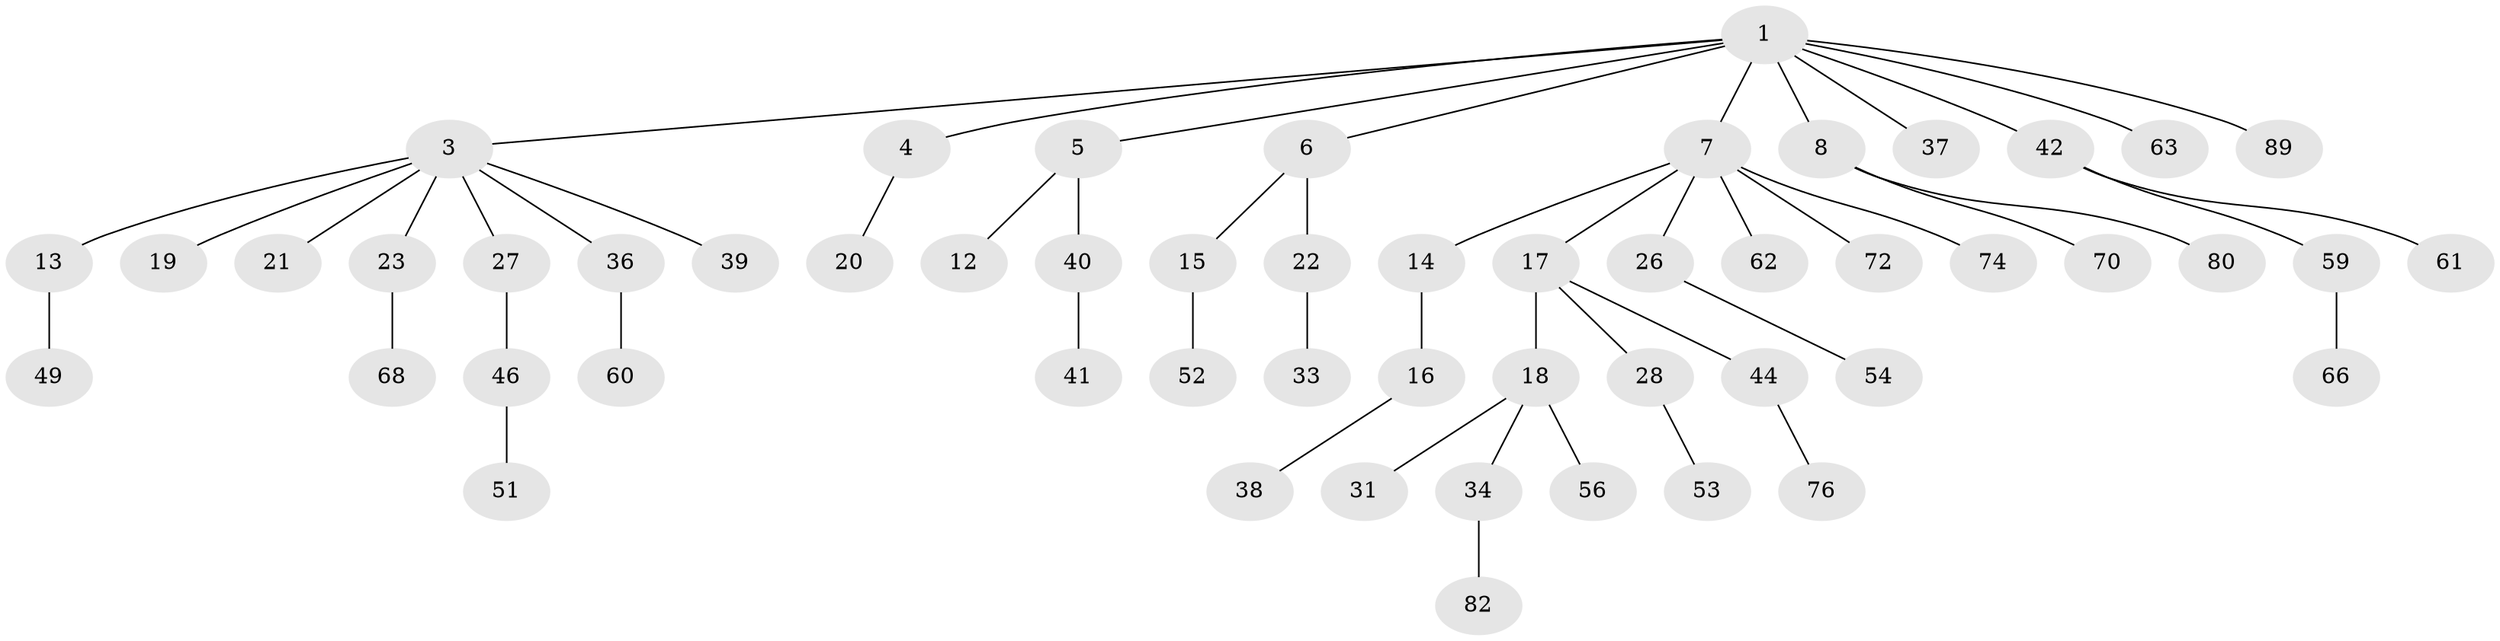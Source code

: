 // original degree distribution, {7: 0.01098901098901099, 5: 0.04395604395604396, 3: 0.10989010989010989, 4: 0.054945054945054944, 6: 0.01098901098901099, 2: 0.2967032967032967, 1: 0.4725274725274725}
// Generated by graph-tools (version 1.1) at 2025/19/03/04/25 18:19:06]
// undirected, 54 vertices, 53 edges
graph export_dot {
graph [start="1"]
  node [color=gray90,style=filled];
  1 [super="+2"];
  3 [super="+9+11"];
  4 [super="+64"];
  5 [super="+77"];
  6;
  7 [super="+10"];
  8;
  12 [super="+55+24+71+79"];
  13;
  14;
  15 [super="+47"];
  16 [super="+91"];
  17 [super="+25"];
  18;
  19;
  20;
  21;
  22;
  23;
  26 [super="+85"];
  27;
  28 [super="+50"];
  31;
  33;
  34 [super="+58+35"];
  36 [super="+81+43"];
  37;
  38 [super="+48"];
  39 [super="+67"];
  40;
  41 [super="+57"];
  42 [super="+45"];
  44 [super="+65"];
  46;
  49;
  51;
  52 [super="+78"];
  53;
  54;
  56;
  59;
  60;
  61;
  62;
  63 [super="+83"];
  66;
  68;
  70 [super="+84"];
  72;
  74;
  76;
  80;
  82;
  89;
  1 -- 4;
  1 -- 6;
  1 -- 8;
  1 -- 37;
  1 -- 42;
  1 -- 89;
  1 -- 3;
  1 -- 5;
  1 -- 7;
  1 -- 63;
  3 -- 19;
  3 -- 21;
  3 -- 36;
  3 -- 13;
  3 -- 27;
  3 -- 23;
  3 -- 39;
  4 -- 20;
  5 -- 12;
  5 -- 40;
  6 -- 15;
  6 -- 22;
  7 -- 62;
  7 -- 74;
  7 -- 17;
  7 -- 72;
  7 -- 26;
  7 -- 14;
  8 -- 70;
  8 -- 80;
  13 -- 49;
  14 -- 16;
  15 -- 52;
  16 -- 38;
  17 -- 18;
  17 -- 44;
  17 -- 28;
  18 -- 31;
  18 -- 34;
  18 -- 56;
  22 -- 33;
  23 -- 68;
  26 -- 54;
  27 -- 46;
  28 -- 53;
  34 -- 82;
  36 -- 60;
  40 -- 41;
  42 -- 59;
  42 -- 61;
  44 -- 76;
  46 -- 51;
  59 -- 66;
}
